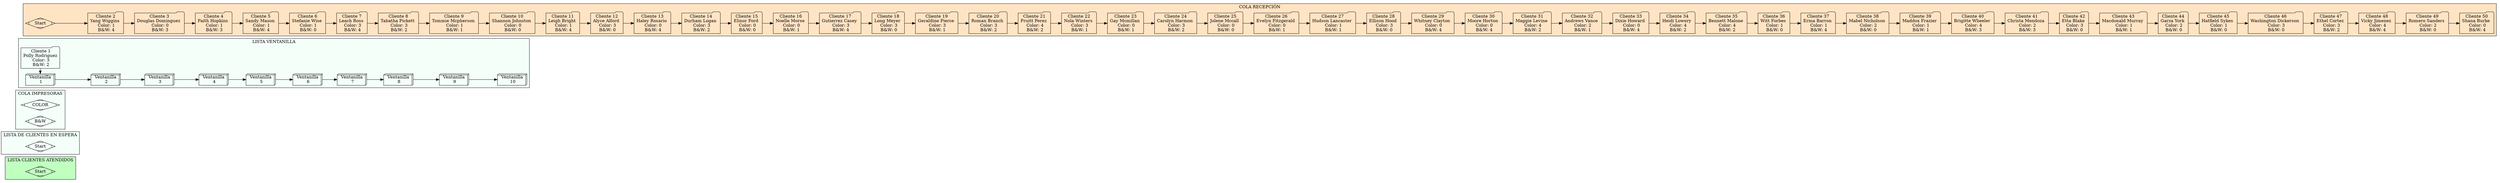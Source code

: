 digraph G { 
subgraph cluster_Clientes_Atendidos{ 
label="LISTA CLIENTES ATENDIDOS"; 
bgcolor="darkseagreen1"; 
Start5 [shape="Mdiamond" label="Start"];
node[shape = box];
}subgraph cluster_clientes_espera{ 
label="LISTA DE CLIENTES EN ESPERA"; 
bgcolor="mintcream"; 
Start4 [shape="Mdiamond" label="Start"];
node[shape = box];
}subgraph cluster_impresoras{ 
label="COLA IMPRESORAS";
bgcolor="mintcream"; 
Start31 [shape="Mdiamond" label="COLOR"];
Start32 [shape="Mdiamond" label="B&W"];
node[shape = box];
}subgraph cluster_ventanillas{ 
label="LISTA VENTANILLA";
bgcolor="mintcream";
node[shape = box];
Nodo360067785[shape = folder label=" Cliente 1\nPolly Rodriguez\n Color: 3\n B&W: 2"];
Nodo148912029[shape = box3d label=" Ventanilla \n 1"];
Nodo874217650[shape = box3d label=" Ventanilla \n 2"];
Nodo1436664465[shape = box3d label=" Ventanilla \n 3"];
Nodo558187323[shape = box3d label=" Ventanilla \n 4"];
Nodo680576081[shape = box3d label=" Ventanilla \n 5"];
Nodo1088872417[shape = box3d label=" Ventanilla \n 6"];
Nodo453523494[shape = box3d label=" Ventanilla \n 7"];
Nodo274722023[shape = box3d label=" Ventanilla \n 8"];
Nodo1052967153[shape = box3d label=" Ventanilla \n 9"];
Nodo1210898719[shape = box3d label=" Ventanilla \n 10"];
Nodo360067785 -> Nodo148912029 [constraint = false];
Nodo148912029 -> Nodo874217650;
Nodo874217650 -> Nodo1436664465;
Nodo1436664465 -> Nodo558187323;
Nodo558187323 -> Nodo680576081;
Nodo680576081 -> Nodo1088872417;
Nodo1088872417 -> Nodo453523494;
Nodo453523494 -> Nodo274722023;
Nodo274722023 -> Nodo1052967153;
Nodo1052967153 -> Nodo1210898719;
{rank = same; Nodo360067785; Nodo148912029};
}subgraph cluster_recepcion{
label="COLA RECEPCIÓN";
bgcolor="bisque"; 
Start1 [shape="Mdiamond" label="Start"];
node[shape = box];
Nodo572191680[shape=folder label="Cliente 2\nYang Wiggins \n Color: 1\n B&W: 4"];
Nodo231977479[shape=folder label="Cliente 3\nDouglas Dominguez \n Color: 0\n B&W: 3"];
Nodo1427889191[shape=folder label="Cliente 4\nFaith Hopkins \n Color: 1\n B&W: 3"];
Nodo93314457[shape=folder label="Cliente 5\nSandy Mason \n Color: 1\n B&W: 4"];
Nodo1796371666[shape=folder label="Cliente 6\nStefanie Wise \n Color: 1\n B&W: 0"];
Nodo2076287037[shape=folder label="Cliente 7\nLeach Ross \n Color: 3\n B&W: 4"];
Nodo1890627974[shape=folder label="Cliente 8\nTabatha Pickett \n Color: 3\n B&W: 2"];
Nodo195615004[shape=folder label="Cliente 9\nTommie Mcpherson \n Color: 1\n B&W: 1"];
Nodo1935972447[shape=folder label="Cliente 10\nShannon Johnston \n Color: 0\n B&W: 0"];
Nodo97652294[shape=folder label="Cliente 11\nLeigh Bright \n Color: 1\n B&W: 4"];
Nodo1889248251[shape=folder label="Cliente 12\nAlyce Alford \n Color: 3\n B&W: 0"];
Nodo1027007693[shape=folder label="Cliente 13\nHaley Rosario \n Color: 0\n B&W: 4"];
Nodo1783047508[shape=folder label="Cliente 14\nDurham Logan \n Color: 3\n B&W: 2"];
Nodo2146608740[shape=folder label="Cliente 15\nElinor Ford \n Color: 0\n B&W: 0"];
Nodo1381713434[shape=folder label="Cliente 16\nNoelle Morse \n Color: 0\n B&W: 1"];
Nodo1489092624[shape=folder label="Cliente 17\nGutierrez Casey \n Color: 3\n B&W: 4"];
Nodo192881625[shape=folder label="Cliente 18\nLong Meyer \n Color: 3\n B&W: 0"];
Nodo1641313620[shape=folder label="Cliente 19\nGeraldine Pierce \n Color: 3\n B&W: 1"];
Nodo1773638882[shape=folder label="Cliente 20\nRoman Branch \n Color: 3\n B&W: 2"];
Nodo1059063940[shape=folder label="Cliente 21\nPruitt Perez \n Color: 4\n B&W: 2"];
Nodo1295226194[shape=folder label="Cliente 22\nNola Winters \n Color: 3\n B&W: 1"];
Nodo252651381[shape=folder label="Cliente 23\nGay Mcmillan \n Color: 0\n B&W: 1"];
Nodo1514840818[shape=folder label="Cliente 24\nCarolyn Harmon \n Color: 3\n B&W: 2"];
Nodo1704064279[shape=folder label="Cliente 25\nJolene Mccall \n Color: 0\n B&W: 0"];
Nodo878274034[shape=folder label="Cliente 26\nEvelyn Fitzgerald \n Color: 0\n B&W: 1"];
Nodo1117509763[shape=folder label="Cliente 27\nHudson Lancaster \n Color: 1\n B&W: 1"];
Nodo1296674576[shape=folder label="Cliente 28\nEllison Hood \n Color: 3\n B&W: 0"];
Nodo664457955[shape=folder label="Cliente 29\nWhitney Clayton \n Color: 0\n B&W: 4"];
Nodo1477657879[shape=folder label="Cliente 30\nMoore Horton \n Color: 0\n B&W: 4"];
Nodo1146147158[shape=folder label="Cliente 31\nMaggie Levine \n Color: 4\n B&W: 2"];
Nodo1147258851[shape=folder label="Cliente 32\nAndrews Vance \n Color: 2\n B&W: 1"];
Nodo891095110[shape=folder label="Cliente 33\nDixie Howard \n Color: 0\n B&W: 4"];
Nodo2011482127[shape=folder label="Cliente 34\nHeidi Lowery \n Color: 4\n B&W: 2"];
Nodo905735620[shape=folder label="Cliente 35\nBennett Malone \n Color: 4\n B&W: 2"];
Nodo2145970759[shape=folder label="Cliente 36\nWitt Forbes \n Color: 1\n B&W: 0"];
Nodo577405636[shape=folder label="Cliente 37\nErma Barron \n Color: 1\n B&W: 4"];
Nodo1931444790[shape=folder label="Cliente 38\nMabel Nicholson \n Color: 2\n B&W: 0"];
Nodo626742236[shape=folder label="Cliente 39\nMaddox Frazier \n Color: 1\n B&W: 1"];
Nodo500772834[shape=folder label="Cliente 40\nBrigitte Wheeler \n Color: 4\n B&W: 3"];
Nodo1800659519[shape=folder label="Cliente 41\nChrista Mendoza \n Color: 2\n B&W: 3"];
Nodo1691538257[shape=folder label="Cliente 42\nEtta Blake \n Color: 3\n B&W: 0"];
Nodo459848100[shape=folder label="Cliente 43\nMacdonald Murray \n Color: 1\n B&W: 1"];
Nodo1335505684[shape=folder label="Cliente 44\nGarza York \n Color: 2\n B&W: 0"];
Nodo992768706[shape=folder label="Cliente 45\nHatfield Sykes \n Color: 1\n B&W: 0"];
Nodo1226204845[shape=folder label="Cliente 46\nWashington Dickerson \n Color: 3\n B&W: 0"];
Nodo393040818[shape=folder label="Cliente 47\nEthel Cortez \n Color: 3\n B&W: 2"];
Nodo158453976[shape=folder label="Cliente 48\nVicky Jimenez \n Color: 4\n B&W: 4"];
Nodo1368594774[shape=folder label="Cliente 49\nRomero Sanders \n Color: 2\n B&W: 0"];
Nodo726281927[shape=folder label="Cliente 50\nShana Burke \n Color: 0\n B&W: 4"];
Start1 -> Nodo572191680; 
Nodo572191680 -> Nodo231977479;
Nodo231977479 -> Nodo1427889191;
Nodo1427889191 -> Nodo93314457;
Nodo93314457 -> Nodo1796371666;
Nodo1796371666 -> Nodo2076287037;
Nodo2076287037 -> Nodo1890627974;
Nodo1890627974 -> Nodo195615004;
Nodo195615004 -> Nodo1935972447;
Nodo1935972447 -> Nodo97652294;
Nodo97652294 -> Nodo1889248251;
Nodo1889248251 -> Nodo1027007693;
Nodo1027007693 -> Nodo1783047508;
Nodo1783047508 -> Nodo2146608740;
Nodo2146608740 -> Nodo1381713434;
Nodo1381713434 -> Nodo1489092624;
Nodo1489092624 -> Nodo192881625;
Nodo192881625 -> Nodo1641313620;
Nodo1641313620 -> Nodo1773638882;
Nodo1773638882 -> Nodo1059063940;
Nodo1059063940 -> Nodo1295226194;
Nodo1295226194 -> Nodo252651381;
Nodo252651381 -> Nodo1514840818;
Nodo1514840818 -> Nodo1704064279;
Nodo1704064279 -> Nodo878274034;
Nodo878274034 -> Nodo1117509763;
Nodo1117509763 -> Nodo1296674576;
Nodo1296674576 -> Nodo664457955;
Nodo664457955 -> Nodo1477657879;
Nodo1477657879 -> Nodo1146147158;
Nodo1146147158 -> Nodo1147258851;
Nodo1147258851 -> Nodo891095110;
Nodo891095110 -> Nodo2011482127;
Nodo2011482127 -> Nodo905735620;
Nodo905735620 -> Nodo2145970759;
Nodo2145970759 -> Nodo577405636;
Nodo577405636 -> Nodo1931444790;
Nodo1931444790 -> Nodo626742236;
Nodo626742236 -> Nodo500772834;
Nodo500772834 -> Nodo1800659519;
Nodo1800659519 -> Nodo1691538257;
Nodo1691538257 -> Nodo459848100;
Nodo459848100 -> Nodo1335505684;
Nodo1335505684 -> Nodo992768706;
Nodo992768706 -> Nodo1226204845;
Nodo1226204845 -> Nodo393040818;
Nodo393040818 -> Nodo158453976;
Nodo158453976 -> Nodo1368594774;
Nodo1368594774 -> Nodo726281927;
}rankdir = LR;
}
